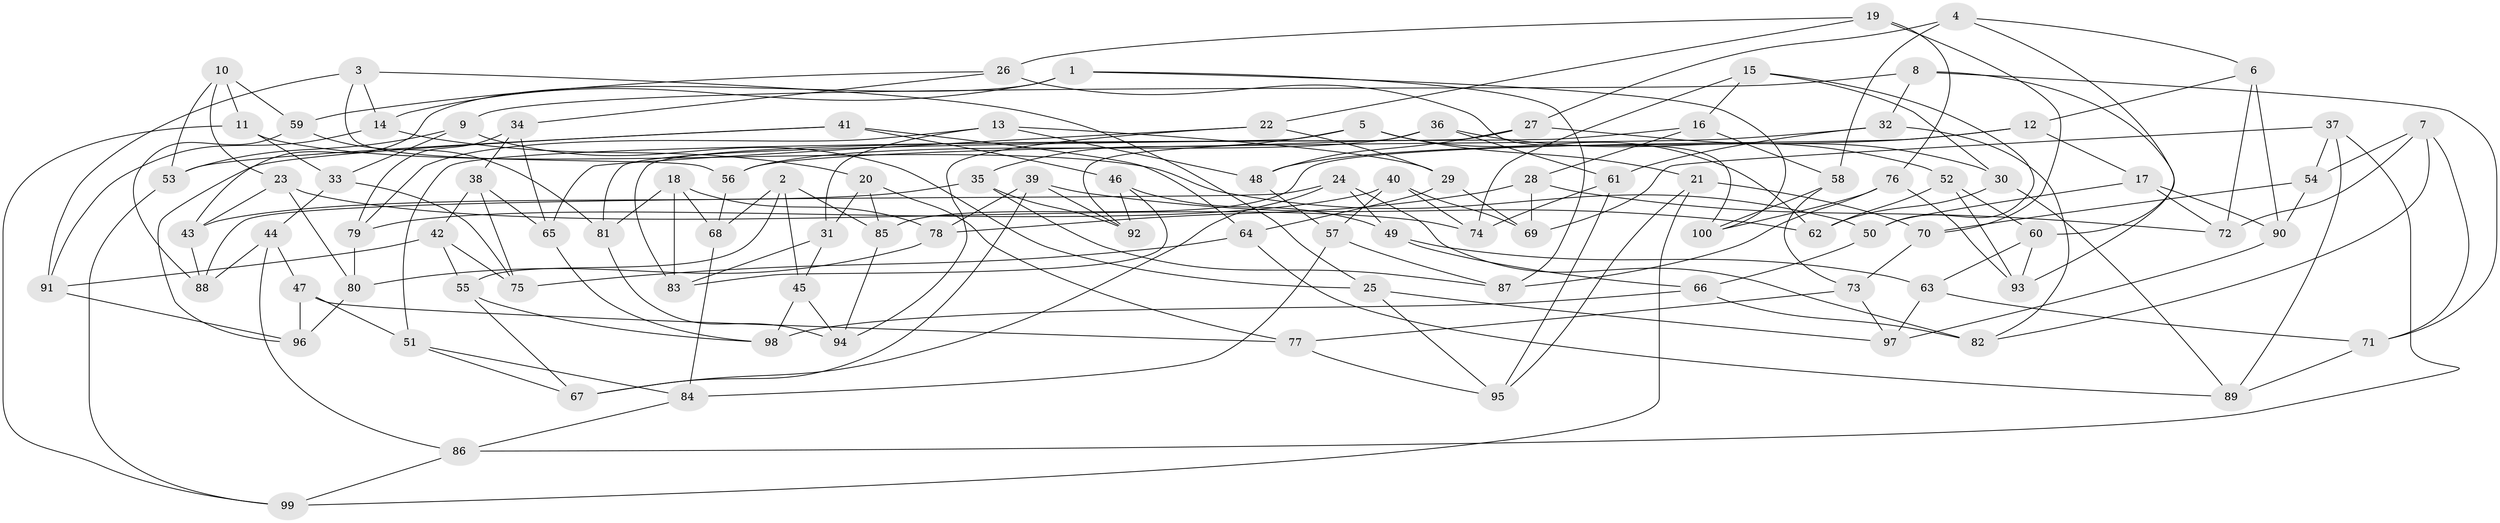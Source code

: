 // coarse degree distribution, {6: 0.576271186440678, 4: 0.288135593220339, 5: 0.1016949152542373, 3: 0.03389830508474576}
// Generated by graph-tools (version 1.1) at 2025/42/03/06/25 10:42:18]
// undirected, 100 vertices, 200 edges
graph export_dot {
graph [start="1"]
  node [color=gray90,style=filled];
  1;
  2;
  3;
  4;
  5;
  6;
  7;
  8;
  9;
  10;
  11;
  12;
  13;
  14;
  15;
  16;
  17;
  18;
  19;
  20;
  21;
  22;
  23;
  24;
  25;
  26;
  27;
  28;
  29;
  30;
  31;
  32;
  33;
  34;
  35;
  36;
  37;
  38;
  39;
  40;
  41;
  42;
  43;
  44;
  45;
  46;
  47;
  48;
  49;
  50;
  51;
  52;
  53;
  54;
  55;
  56;
  57;
  58;
  59;
  60;
  61;
  62;
  63;
  64;
  65;
  66;
  67;
  68;
  69;
  70;
  71;
  72;
  73;
  74;
  75;
  76;
  77;
  78;
  79;
  80;
  81;
  82;
  83;
  84;
  85;
  86;
  87;
  88;
  89;
  90;
  91;
  92;
  93;
  94;
  95;
  96;
  97;
  98;
  99;
  100;
  1 -- 100;
  1 -- 43;
  1 -- 87;
  1 -- 14;
  2 -- 85;
  2 -- 45;
  2 -- 68;
  2 -- 55;
  3 -- 25;
  3 -- 91;
  3 -- 14;
  3 -- 56;
  4 -- 60;
  4 -- 6;
  4 -- 27;
  4 -- 58;
  5 -- 62;
  5 -- 35;
  5 -- 81;
  5 -- 21;
  6 -- 90;
  6 -- 12;
  6 -- 72;
  7 -- 72;
  7 -- 82;
  7 -- 54;
  7 -- 71;
  8 -- 9;
  8 -- 32;
  8 -- 93;
  8 -- 71;
  9 -- 53;
  9 -- 33;
  9 -- 25;
  10 -- 53;
  10 -- 23;
  10 -- 59;
  10 -- 11;
  11 -- 33;
  11 -- 50;
  11 -- 99;
  12 -- 48;
  12 -- 85;
  12 -- 17;
  13 -- 79;
  13 -- 29;
  13 -- 31;
  13 -- 48;
  14 -- 91;
  14 -- 20;
  15 -- 74;
  15 -- 16;
  15 -- 30;
  15 -- 50;
  16 -- 28;
  16 -- 51;
  16 -- 58;
  17 -- 72;
  17 -- 90;
  17 -- 50;
  18 -- 68;
  18 -- 78;
  18 -- 83;
  18 -- 81;
  19 -- 70;
  19 -- 26;
  19 -- 22;
  19 -- 76;
  20 -- 85;
  20 -- 31;
  20 -- 77;
  21 -- 99;
  21 -- 95;
  21 -- 70;
  22 -- 29;
  22 -- 94;
  22 -- 65;
  23 -- 80;
  23 -- 74;
  23 -- 43;
  24 -- 82;
  24 -- 49;
  24 -- 88;
  24 -- 67;
  25 -- 95;
  25 -- 97;
  26 -- 100;
  26 -- 34;
  26 -- 59;
  27 -- 83;
  27 -- 48;
  27 -- 30;
  28 -- 72;
  28 -- 78;
  28 -- 69;
  29 -- 69;
  29 -- 64;
  30 -- 89;
  30 -- 62;
  31 -- 45;
  31 -- 83;
  32 -- 82;
  32 -- 56;
  32 -- 61;
  33 -- 44;
  33 -- 75;
  34 -- 38;
  34 -- 79;
  34 -- 65;
  35 -- 43;
  35 -- 87;
  35 -- 92;
  36 -- 92;
  36 -- 52;
  36 -- 56;
  36 -- 61;
  37 -- 69;
  37 -- 86;
  37 -- 89;
  37 -- 54;
  38 -- 75;
  38 -- 65;
  38 -- 42;
  39 -- 67;
  39 -- 78;
  39 -- 62;
  39 -- 92;
  40 -- 79;
  40 -- 69;
  40 -- 57;
  40 -- 74;
  41 -- 64;
  41 -- 46;
  41 -- 53;
  41 -- 96;
  42 -- 75;
  42 -- 55;
  42 -- 91;
  43 -- 88;
  44 -- 47;
  44 -- 88;
  44 -- 86;
  45 -- 98;
  45 -- 94;
  46 -- 49;
  46 -- 92;
  46 -- 83;
  47 -- 96;
  47 -- 77;
  47 -- 51;
  48 -- 57;
  49 -- 66;
  49 -- 63;
  50 -- 66;
  51 -- 84;
  51 -- 67;
  52 -- 60;
  52 -- 62;
  52 -- 93;
  53 -- 99;
  54 -- 70;
  54 -- 90;
  55 -- 67;
  55 -- 98;
  56 -- 68;
  57 -- 84;
  57 -- 87;
  58 -- 100;
  58 -- 73;
  59 -- 81;
  59 -- 88;
  60 -- 93;
  60 -- 63;
  61 -- 74;
  61 -- 95;
  63 -- 97;
  63 -- 71;
  64 -- 75;
  64 -- 89;
  65 -- 98;
  66 -- 82;
  66 -- 98;
  68 -- 84;
  70 -- 73;
  71 -- 89;
  73 -- 97;
  73 -- 77;
  76 -- 100;
  76 -- 87;
  76 -- 93;
  77 -- 95;
  78 -- 80;
  79 -- 80;
  80 -- 96;
  81 -- 94;
  84 -- 86;
  85 -- 94;
  86 -- 99;
  90 -- 97;
  91 -- 96;
}
